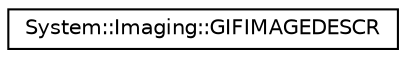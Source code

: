 digraph G
{
  edge [fontname="Helvetica",fontsize="10",labelfontname="Helvetica",labelfontsize="10"];
  node [fontname="Helvetica",fontsize="10",shape=record];
  rankdir="LR";
  Node1 [label="System::Imaging::GIFIMAGEDESCR",height=0.2,width=0.4,color="black", fillcolor="white", style="filled",URL="$struct_system_1_1_imaging_1_1_g_i_f_i_m_a_g_e_d_e_s_c_r.html"];
}
